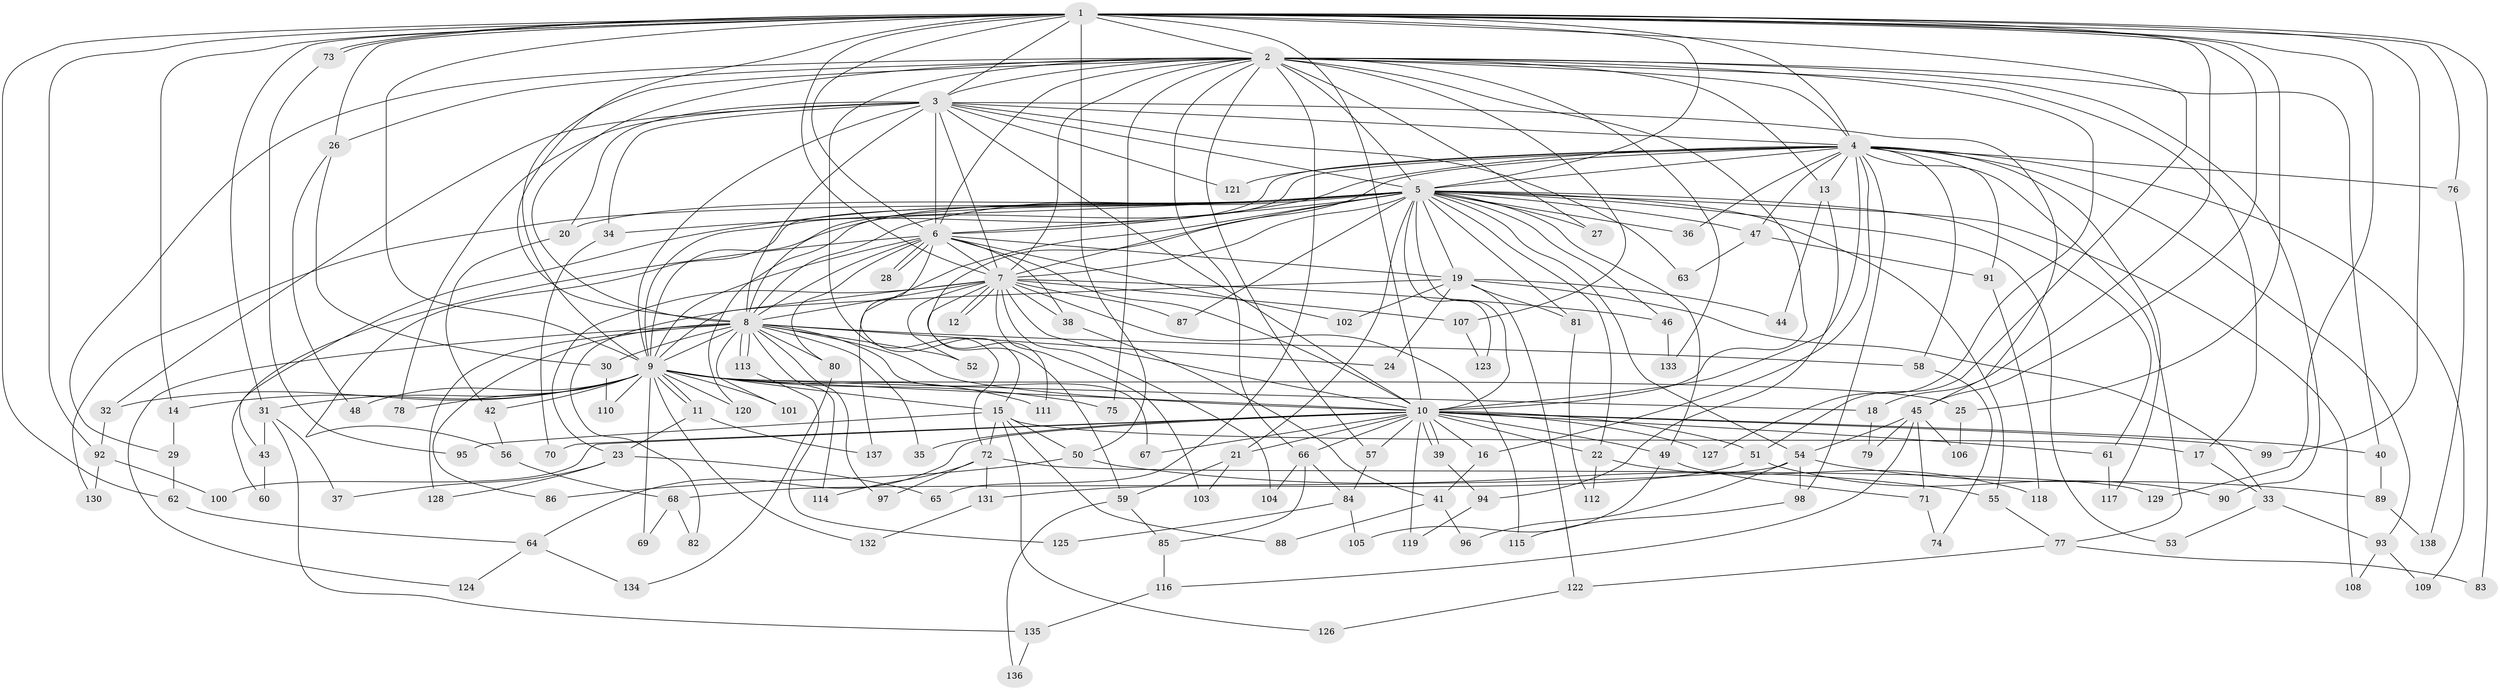 // coarse degree distribution, {24: 0.01, 37: 0.01, 15: 0.01, 18: 0.02, 30: 0.01, 16: 0.01, 25: 0.01, 27: 0.01, 4: 0.18, 2: 0.44, 8: 0.01, 5: 0.04, 9: 0.01, 3: 0.19, 6: 0.02, 7: 0.02}
// Generated by graph-tools (version 1.1) at 2025/51/02/27/25 19:51:51]
// undirected, 138 vertices, 301 edges
graph export_dot {
graph [start="1"]
  node [color=gray90,style=filled];
  1;
  2;
  3;
  4;
  5;
  6;
  7;
  8;
  9;
  10;
  11;
  12;
  13;
  14;
  15;
  16;
  17;
  18;
  19;
  20;
  21;
  22;
  23;
  24;
  25;
  26;
  27;
  28;
  29;
  30;
  31;
  32;
  33;
  34;
  35;
  36;
  37;
  38;
  39;
  40;
  41;
  42;
  43;
  44;
  45;
  46;
  47;
  48;
  49;
  50;
  51;
  52;
  53;
  54;
  55;
  56;
  57;
  58;
  59;
  60;
  61;
  62;
  63;
  64;
  65;
  66;
  67;
  68;
  69;
  70;
  71;
  72;
  73;
  74;
  75;
  76;
  77;
  78;
  79;
  80;
  81;
  82;
  83;
  84;
  85;
  86;
  87;
  88;
  89;
  90;
  91;
  92;
  93;
  94;
  95;
  96;
  97;
  98;
  99;
  100;
  101;
  102;
  103;
  104;
  105;
  106;
  107;
  108;
  109;
  110;
  111;
  112;
  113;
  114;
  115;
  116;
  117;
  118;
  119;
  120;
  121;
  122;
  123;
  124;
  125;
  126;
  127;
  128;
  129;
  130;
  131;
  132;
  133;
  134;
  135;
  136;
  137;
  138;
  1 -- 2;
  1 -- 3;
  1 -- 4;
  1 -- 5;
  1 -- 6;
  1 -- 7;
  1 -- 8;
  1 -- 9;
  1 -- 10;
  1 -- 14;
  1 -- 18;
  1 -- 25;
  1 -- 26;
  1 -- 31;
  1 -- 45;
  1 -- 50;
  1 -- 51;
  1 -- 62;
  1 -- 73;
  1 -- 73;
  1 -- 76;
  1 -- 83;
  1 -- 92;
  1 -- 99;
  1 -- 129;
  2 -- 3;
  2 -- 4;
  2 -- 5;
  2 -- 6;
  2 -- 7;
  2 -- 8;
  2 -- 9;
  2 -- 10;
  2 -- 13;
  2 -- 17;
  2 -- 26;
  2 -- 27;
  2 -- 29;
  2 -- 40;
  2 -- 57;
  2 -- 65;
  2 -- 66;
  2 -- 72;
  2 -- 75;
  2 -- 90;
  2 -- 107;
  2 -- 127;
  2 -- 133;
  3 -- 4;
  3 -- 5;
  3 -- 6;
  3 -- 7;
  3 -- 8;
  3 -- 9;
  3 -- 10;
  3 -- 20;
  3 -- 32;
  3 -- 34;
  3 -- 45;
  3 -- 63;
  3 -- 78;
  3 -- 121;
  4 -- 5;
  4 -- 6;
  4 -- 7;
  4 -- 8;
  4 -- 9;
  4 -- 10;
  4 -- 13;
  4 -- 16;
  4 -- 36;
  4 -- 47;
  4 -- 58;
  4 -- 76;
  4 -- 77;
  4 -- 91;
  4 -- 93;
  4 -- 98;
  4 -- 109;
  4 -- 117;
  4 -- 121;
  5 -- 6;
  5 -- 7;
  5 -- 8;
  5 -- 9;
  5 -- 10;
  5 -- 19;
  5 -- 20;
  5 -- 21;
  5 -- 22;
  5 -- 27;
  5 -- 34;
  5 -- 36;
  5 -- 43;
  5 -- 46;
  5 -- 47;
  5 -- 49;
  5 -- 53;
  5 -- 54;
  5 -- 55;
  5 -- 56;
  5 -- 59;
  5 -- 61;
  5 -- 81;
  5 -- 87;
  5 -- 108;
  5 -- 120;
  5 -- 123;
  5 -- 130;
  5 -- 137;
  6 -- 7;
  6 -- 8;
  6 -- 9;
  6 -- 10;
  6 -- 15;
  6 -- 19;
  6 -- 28;
  6 -- 28;
  6 -- 38;
  6 -- 60;
  6 -- 80;
  6 -- 102;
  7 -- 8;
  7 -- 9;
  7 -- 10;
  7 -- 12;
  7 -- 12;
  7 -- 23;
  7 -- 38;
  7 -- 46;
  7 -- 52;
  7 -- 87;
  7 -- 103;
  7 -- 104;
  7 -- 107;
  7 -- 111;
  7 -- 115;
  8 -- 9;
  8 -- 10;
  8 -- 24;
  8 -- 30;
  8 -- 35;
  8 -- 52;
  8 -- 58;
  8 -- 67;
  8 -- 80;
  8 -- 86;
  8 -- 97;
  8 -- 101;
  8 -- 113;
  8 -- 113;
  8 -- 114;
  8 -- 124;
  8 -- 128;
  9 -- 10;
  9 -- 11;
  9 -- 11;
  9 -- 14;
  9 -- 15;
  9 -- 18;
  9 -- 25;
  9 -- 31;
  9 -- 32;
  9 -- 42;
  9 -- 48;
  9 -- 69;
  9 -- 75;
  9 -- 78;
  9 -- 101;
  9 -- 110;
  9 -- 111;
  9 -- 120;
  9 -- 132;
  10 -- 16;
  10 -- 21;
  10 -- 22;
  10 -- 35;
  10 -- 39;
  10 -- 39;
  10 -- 40;
  10 -- 49;
  10 -- 51;
  10 -- 57;
  10 -- 61;
  10 -- 64;
  10 -- 66;
  10 -- 67;
  10 -- 70;
  10 -- 99;
  10 -- 100;
  10 -- 119;
  10 -- 127;
  11 -- 23;
  11 -- 137;
  13 -- 44;
  13 -- 94;
  14 -- 29;
  15 -- 17;
  15 -- 50;
  15 -- 72;
  15 -- 88;
  15 -- 95;
  15 -- 126;
  16 -- 41;
  17 -- 33;
  18 -- 79;
  19 -- 24;
  19 -- 33;
  19 -- 44;
  19 -- 81;
  19 -- 82;
  19 -- 102;
  19 -- 122;
  20 -- 42;
  21 -- 59;
  21 -- 103;
  22 -- 112;
  22 -- 118;
  23 -- 37;
  23 -- 65;
  23 -- 128;
  25 -- 106;
  26 -- 30;
  26 -- 48;
  29 -- 62;
  30 -- 110;
  31 -- 37;
  31 -- 43;
  31 -- 135;
  32 -- 92;
  33 -- 53;
  33 -- 93;
  34 -- 70;
  38 -- 41;
  39 -- 94;
  40 -- 89;
  41 -- 88;
  41 -- 96;
  42 -- 56;
  43 -- 60;
  45 -- 54;
  45 -- 71;
  45 -- 79;
  45 -- 106;
  45 -- 116;
  46 -- 133;
  47 -- 63;
  47 -- 91;
  49 -- 71;
  49 -- 105;
  50 -- 55;
  50 -- 86;
  51 -- 90;
  51 -- 131;
  54 -- 68;
  54 -- 89;
  54 -- 96;
  54 -- 98;
  55 -- 77;
  56 -- 68;
  57 -- 84;
  58 -- 74;
  59 -- 85;
  59 -- 136;
  61 -- 117;
  62 -- 64;
  64 -- 124;
  64 -- 134;
  66 -- 84;
  66 -- 85;
  66 -- 104;
  68 -- 69;
  68 -- 82;
  71 -- 74;
  72 -- 97;
  72 -- 114;
  72 -- 129;
  72 -- 131;
  73 -- 95;
  76 -- 138;
  77 -- 83;
  77 -- 122;
  80 -- 134;
  81 -- 112;
  84 -- 105;
  84 -- 125;
  85 -- 116;
  89 -- 138;
  91 -- 118;
  92 -- 100;
  92 -- 130;
  93 -- 108;
  93 -- 109;
  94 -- 119;
  98 -- 115;
  107 -- 123;
  113 -- 125;
  116 -- 135;
  122 -- 126;
  131 -- 132;
  135 -- 136;
}
